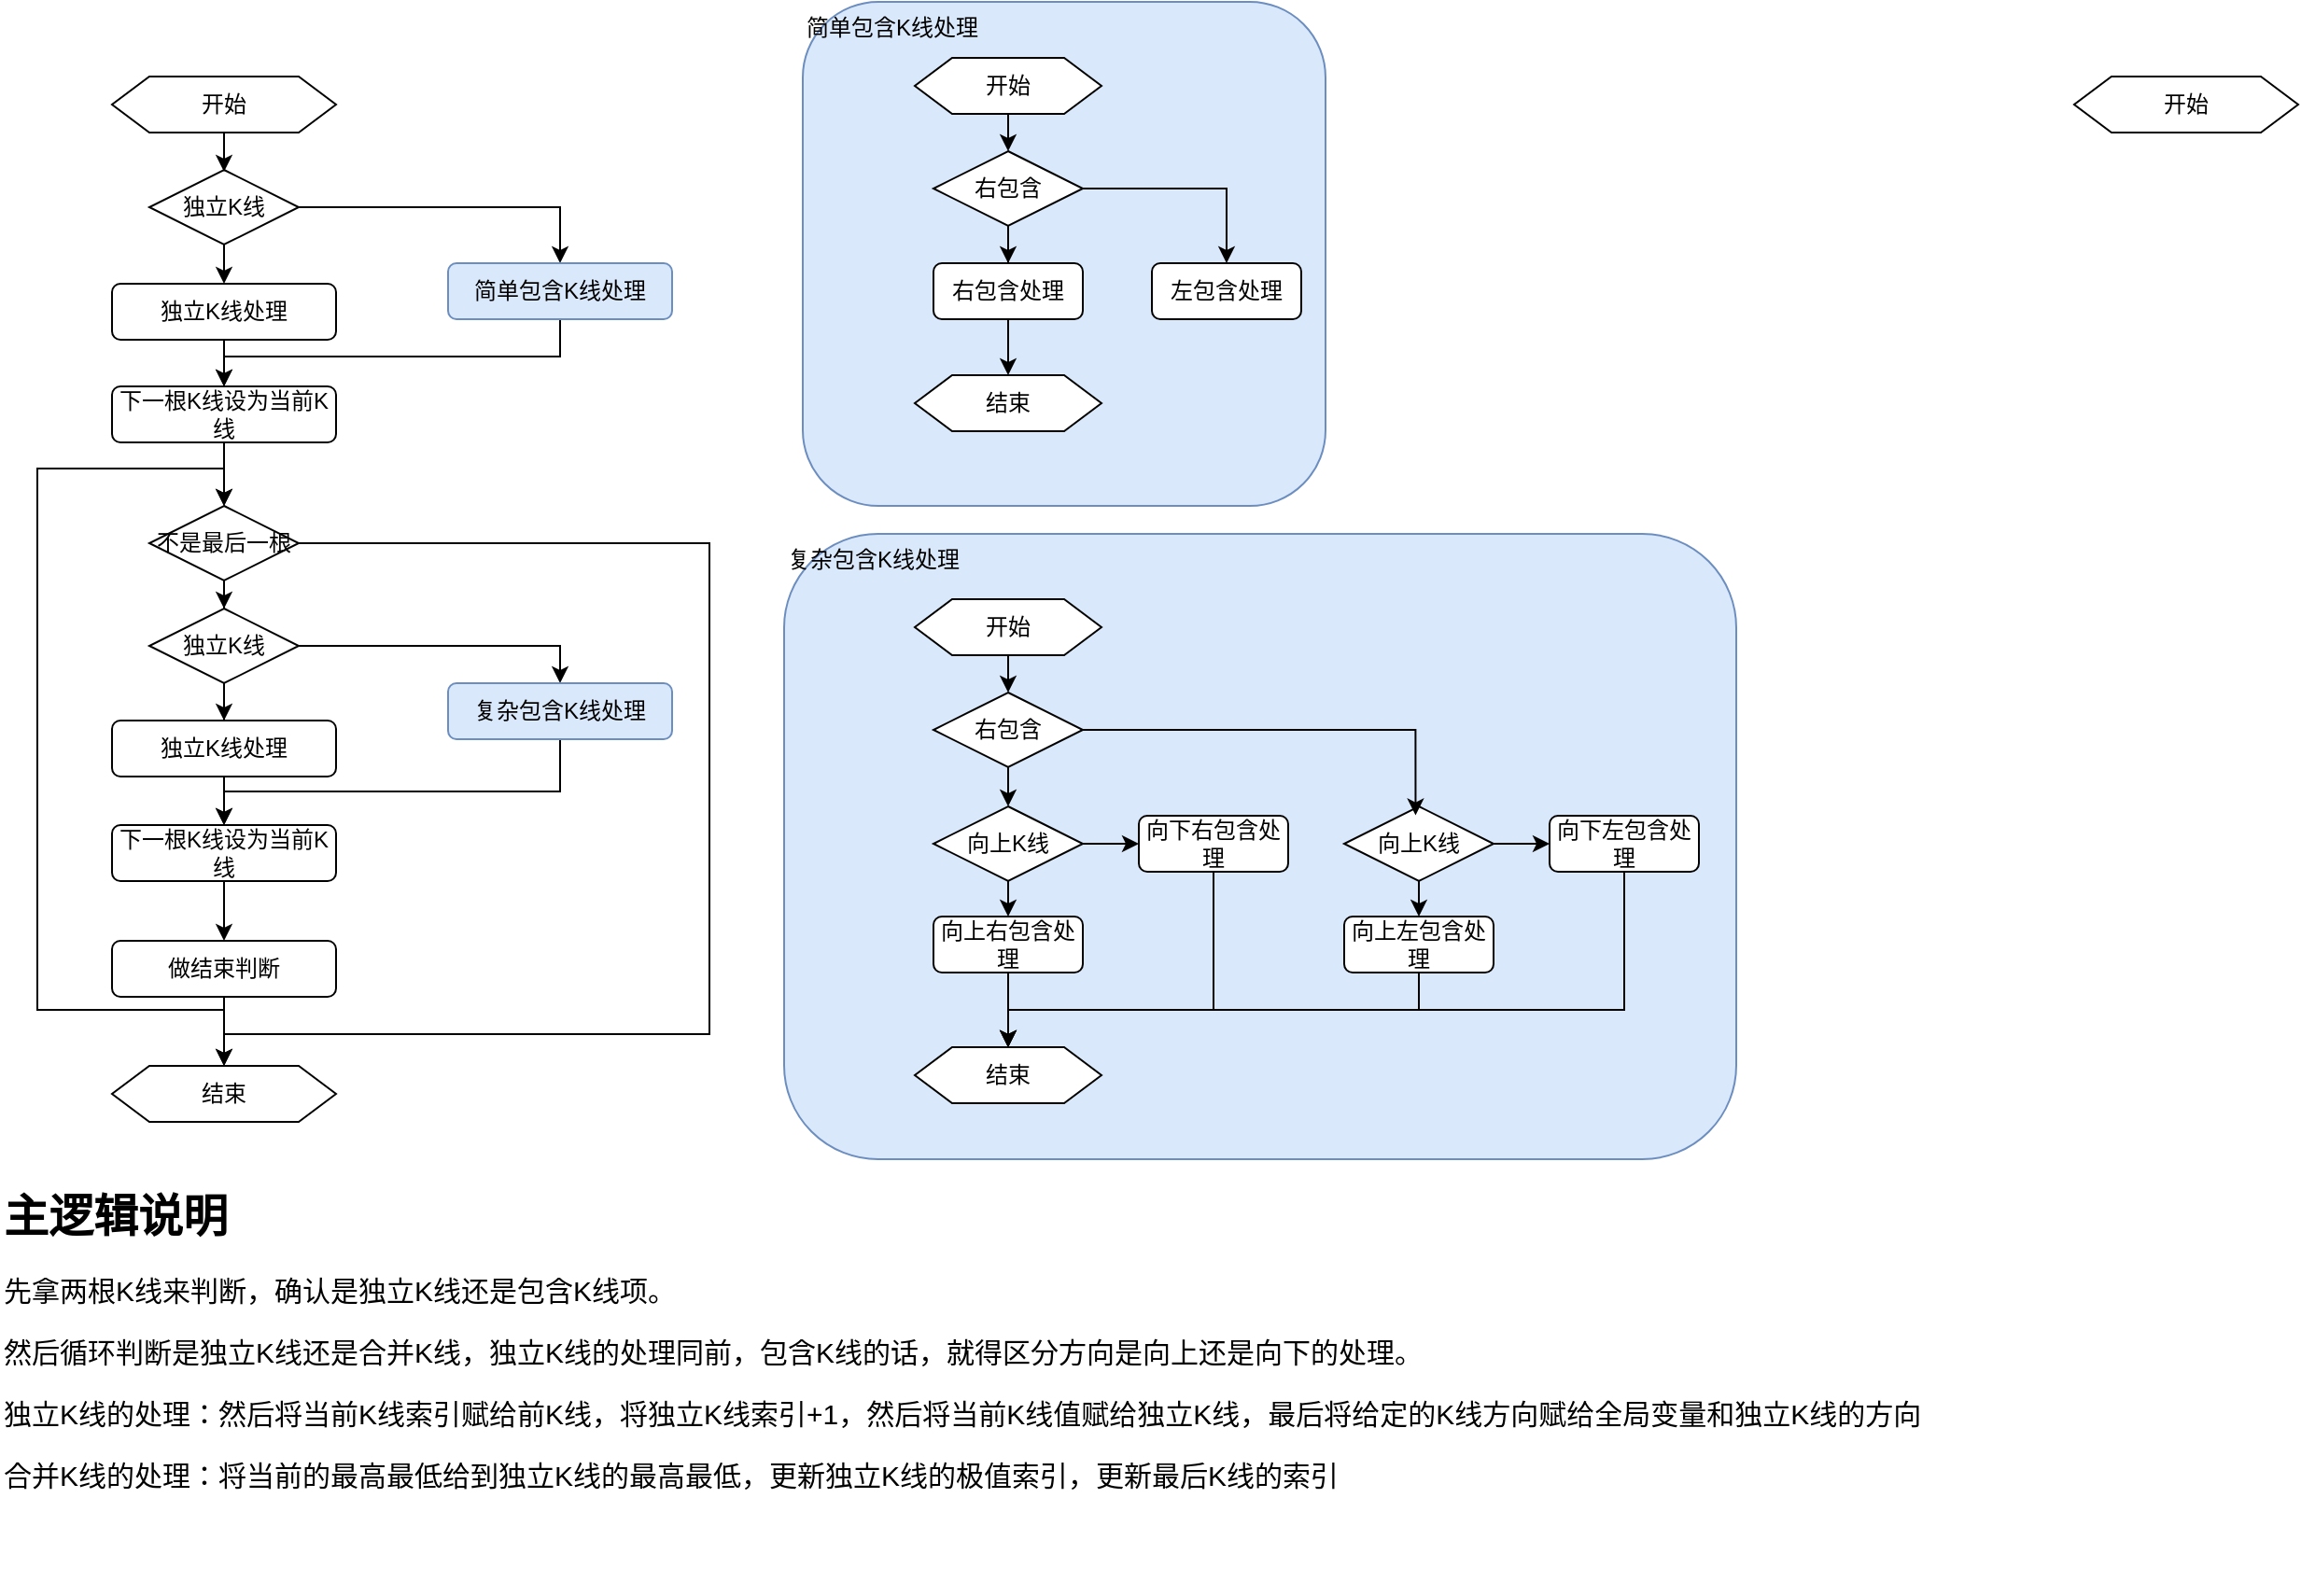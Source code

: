 <mxfile version="24.7.5">
  <diagram name="合并K线" id="Wlh-KiL8eT8eEFKsj3go">
    <mxGraphModel dx="1434" dy="836" grid="1" gridSize="10" guides="1" tooltips="1" connect="1" arrows="1" fold="1" page="1" pageScale="1" pageWidth="827" pageHeight="1169" math="0" shadow="0">
      <root>
        <mxCell id="0" />
        <mxCell id="1" parent="0" />
        <mxCell id="z5o7_3_p9fjKzpceReI_-54" value="简单包含K线处理" style="rounded=1;whiteSpace=wrap;html=1;fillColor=#dae8fc;strokeColor=#6c8ebf;verticalAlign=top;align=left;" parent="1" vertex="1">
          <mxGeometry x="560" y="270" width="280" height="270" as="geometry" />
        </mxCell>
        <mxCell id="z5o7_3_p9fjKzpceReI_-7" style="edgeStyle=orthogonalEdgeStyle;rounded=0;orthogonalLoop=1;jettySize=auto;html=1;exitX=0.5;exitY=1;exitDx=0;exitDy=0;" parent="1" source="z5o7_3_p9fjKzpceReI_-1" target="z5o7_3_p9fjKzpceReI_-6" edge="1">
          <mxGeometry relative="1" as="geometry" />
        </mxCell>
        <mxCell id="z5o7_3_p9fjKzpceReI_-1" value="独立K线处理" style="rounded=1;whiteSpace=wrap;html=1;" parent="1" vertex="1">
          <mxGeometry x="190" y="421" width="120" height="30" as="geometry" />
        </mxCell>
        <mxCell id="z5o7_3_p9fjKzpceReI_-4" style="edgeStyle=orthogonalEdgeStyle;rounded=0;orthogonalLoop=1;jettySize=auto;html=1;exitX=0.5;exitY=1;exitDx=0;exitDy=0;entryX=0.5;entryY=0;entryDx=0;entryDy=0;" parent="1" source="z5o7_3_p9fjKzpceReI_-2" target="z5o7_3_p9fjKzpceReI_-1" edge="1">
          <mxGeometry relative="1" as="geometry" />
        </mxCell>
        <mxCell id="z5o7_3_p9fjKzpceReI_-5" style="edgeStyle=orthogonalEdgeStyle;rounded=0;orthogonalLoop=1;jettySize=auto;html=1;exitX=1;exitY=0.5;exitDx=0;exitDy=0;entryX=0.5;entryY=0;entryDx=0;entryDy=0;" parent="1" source="z5o7_3_p9fjKzpceReI_-2" target="z5o7_3_p9fjKzpceReI_-3" edge="1">
          <mxGeometry relative="1" as="geometry" />
        </mxCell>
        <mxCell id="z5o7_3_p9fjKzpceReI_-2" value="独立K线" style="rhombus;whiteSpace=wrap;html=1;" parent="1" vertex="1">
          <mxGeometry x="210" y="360" width="80" height="40" as="geometry" />
        </mxCell>
        <mxCell id="z5o7_3_p9fjKzpceReI_-43" style="edgeStyle=orthogonalEdgeStyle;rounded=0;orthogonalLoop=1;jettySize=auto;html=1;exitX=0.5;exitY=1;exitDx=0;exitDy=0;" parent="1" source="z5o7_3_p9fjKzpceReI_-3" target="z5o7_3_p9fjKzpceReI_-6" edge="1">
          <mxGeometry relative="1" as="geometry">
            <Array as="points">
              <mxPoint x="430" y="460" />
              <mxPoint x="250" y="460" />
            </Array>
          </mxGeometry>
        </mxCell>
        <mxCell id="z5o7_3_p9fjKzpceReI_-3" value="简单包含K线处理" style="rounded=1;whiteSpace=wrap;html=1;fillColor=#dae8fc;strokeColor=#6c8ebf;" parent="1" vertex="1">
          <mxGeometry x="370" y="410" width="120" height="30" as="geometry" />
        </mxCell>
        <mxCell id="z5o7_3_p9fjKzpceReI_-14" style="edgeStyle=orthogonalEdgeStyle;rounded=0;orthogonalLoop=1;jettySize=auto;html=1;exitX=0.5;exitY=1;exitDx=0;exitDy=0;entryX=0.5;entryY=0;entryDx=0;entryDy=0;" parent="1" source="z5o7_3_p9fjKzpceReI_-6" target="z5o7_3_p9fjKzpceReI_-9" edge="1">
          <mxGeometry relative="1" as="geometry">
            <mxPoint x="250" y="549" as="targetPoint" />
          </mxGeometry>
        </mxCell>
        <mxCell id="z5o7_3_p9fjKzpceReI_-6" value="下一根K线设为当前K线" style="rounded=1;whiteSpace=wrap;html=1;" parent="1" vertex="1">
          <mxGeometry x="190" y="476" width="120" height="30" as="geometry" />
        </mxCell>
        <mxCell id="z5o7_3_p9fjKzpceReI_-15" style="edgeStyle=orthogonalEdgeStyle;rounded=0;orthogonalLoop=1;jettySize=auto;html=1;exitX=0.5;exitY=1;exitDx=0;exitDy=0;" parent="1" source="z5o7_3_p9fjKzpceReI_-9" target="z5o7_3_p9fjKzpceReI_-12" edge="1">
          <mxGeometry relative="1" as="geometry" />
        </mxCell>
        <mxCell id="z5o7_3_p9fjKzpceReI_-35" style="edgeStyle=orthogonalEdgeStyle;rounded=0;orthogonalLoop=1;jettySize=auto;html=1;exitX=1;exitY=0.5;exitDx=0;exitDy=0;entryX=0.5;entryY=0;entryDx=0;entryDy=0;" parent="1" source="z5o7_3_p9fjKzpceReI_-9" target="z5o7_3_p9fjKzpceReI_-37" edge="1">
          <mxGeometry relative="1" as="geometry">
            <mxPoint x="250" y="766" as="targetPoint" />
            <Array as="points">
              <mxPoint x="510" y="560" />
              <mxPoint x="510" y="823" />
              <mxPoint x="250" y="823" />
            </Array>
          </mxGeometry>
        </mxCell>
        <mxCell id="z5o7_3_p9fjKzpceReI_-9" value="不是最后一根" style="rhombus;whiteSpace=wrap;html=1;" parent="1" vertex="1">
          <mxGeometry x="210" y="540" width="80" height="40" as="geometry" />
        </mxCell>
        <mxCell id="z5o7_3_p9fjKzpceReI_-27" style="edgeStyle=orthogonalEdgeStyle;rounded=0;orthogonalLoop=1;jettySize=auto;html=1;" parent="1" source="z5o7_3_p9fjKzpceReI_-11" target="z5o7_3_p9fjKzpceReI_-23" edge="1">
          <mxGeometry relative="1" as="geometry" />
        </mxCell>
        <mxCell id="z5o7_3_p9fjKzpceReI_-11" value="独立K线处理" style="rounded=1;whiteSpace=wrap;html=1;" parent="1" vertex="1">
          <mxGeometry x="190" y="655" width="120" height="30" as="geometry" />
        </mxCell>
        <mxCell id="z5o7_3_p9fjKzpceReI_-16" style="edgeStyle=orthogonalEdgeStyle;rounded=0;orthogonalLoop=1;jettySize=auto;html=1;exitX=0.5;exitY=1;exitDx=0;exitDy=0;" parent="1" source="z5o7_3_p9fjKzpceReI_-12" target="z5o7_3_p9fjKzpceReI_-11" edge="1">
          <mxGeometry relative="1" as="geometry" />
        </mxCell>
        <mxCell id="z5o7_3_p9fjKzpceReI_-26" style="edgeStyle=orthogonalEdgeStyle;rounded=0;orthogonalLoop=1;jettySize=auto;html=1;exitX=1;exitY=0.5;exitDx=0;exitDy=0;entryX=0.5;entryY=0;entryDx=0;entryDy=0;" parent="1" source="z5o7_3_p9fjKzpceReI_-12" target="z5o7_3_p9fjKzpceReI_-13" edge="1">
          <mxGeometry relative="1" as="geometry">
            <mxPoint x="424" y="633" as="targetPoint" />
          </mxGeometry>
        </mxCell>
        <mxCell id="z5o7_3_p9fjKzpceReI_-12" value="独立K线" style="rhombus;whiteSpace=wrap;html=1;" parent="1" vertex="1">
          <mxGeometry x="210" y="595" width="80" height="40" as="geometry" />
        </mxCell>
        <mxCell id="z5o7_3_p9fjKzpceReI_-28" style="edgeStyle=orthogonalEdgeStyle;rounded=0;orthogonalLoop=1;jettySize=auto;html=1;exitX=0.5;exitY=1;exitDx=0;exitDy=0;entryX=0.5;entryY=0;entryDx=0;entryDy=0;" parent="1" source="z5o7_3_p9fjKzpceReI_-13" target="z5o7_3_p9fjKzpceReI_-23" edge="1">
          <mxGeometry relative="1" as="geometry">
            <Array as="points">
              <mxPoint x="430" y="693" />
              <mxPoint x="250" y="693" />
            </Array>
          </mxGeometry>
        </mxCell>
        <mxCell id="z5o7_3_p9fjKzpceReI_-13" value="复杂包含K线处理" style="rounded=1;whiteSpace=wrap;html=1;fillColor=#dae8fc;strokeColor=#6c8ebf;" parent="1" vertex="1">
          <mxGeometry x="370" y="635" width="120" height="30" as="geometry" />
        </mxCell>
        <mxCell id="z5o7_3_p9fjKzpceReI_-42" style="edgeStyle=orthogonalEdgeStyle;rounded=0;orthogonalLoop=1;jettySize=auto;html=1;exitX=0.5;exitY=1;exitDx=0;exitDy=0;" parent="1" source="z5o7_3_p9fjKzpceReI_-23" target="z5o7_3_p9fjKzpceReI_-36" edge="1">
          <mxGeometry relative="1" as="geometry" />
        </mxCell>
        <mxCell id="z5o7_3_p9fjKzpceReI_-23" value="下一根K线设为当前K线" style="rounded=1;whiteSpace=wrap;html=1;" parent="1" vertex="1">
          <mxGeometry x="190" y="711" width="120" height="30" as="geometry" />
        </mxCell>
        <mxCell id="z5o7_3_p9fjKzpceReI_-34" style="edgeStyle=orthogonalEdgeStyle;rounded=0;orthogonalLoop=1;jettySize=auto;html=1;" parent="1" source="z5o7_3_p9fjKzpceReI_-31" edge="1">
          <mxGeometry relative="1" as="geometry">
            <mxPoint x="250" y="343" as="sourcePoint" />
            <mxPoint x="250" y="361" as="targetPoint" />
          </mxGeometry>
        </mxCell>
        <mxCell id="z5o7_3_p9fjKzpceReI_-31" value="开始" style="shape=hexagon;perimeter=hexagonPerimeter2;whiteSpace=wrap;html=1;fixedSize=1;" parent="1" vertex="1">
          <mxGeometry x="190" y="310" width="120" height="30" as="geometry" />
        </mxCell>
        <mxCell id="z5o7_3_p9fjKzpceReI_-38" style="edgeStyle=orthogonalEdgeStyle;rounded=0;orthogonalLoop=1;jettySize=auto;html=1;exitX=0.5;exitY=1;exitDx=0;exitDy=0;" parent="1" source="z5o7_3_p9fjKzpceReI_-36" target="z5o7_3_p9fjKzpceReI_-37" edge="1">
          <mxGeometry relative="1" as="geometry" />
        </mxCell>
        <mxCell id="z5o7_3_p9fjKzpceReI_-39" style="edgeStyle=orthogonalEdgeStyle;rounded=0;orthogonalLoop=1;jettySize=auto;html=1;exitX=0.5;exitY=1;exitDx=0;exitDy=0;entryX=0.5;entryY=0;entryDx=0;entryDy=0;" parent="1" source="z5o7_3_p9fjKzpceReI_-36" target="z5o7_3_p9fjKzpceReI_-9" edge="1">
          <mxGeometry relative="1" as="geometry">
            <Array as="points">
              <mxPoint x="250" y="810" />
              <mxPoint x="150" y="810" />
              <mxPoint x="150" y="520" />
              <mxPoint x="250" y="520" />
            </Array>
          </mxGeometry>
        </mxCell>
        <mxCell id="z5o7_3_p9fjKzpceReI_-36" value="做结束判断" style="rounded=1;whiteSpace=wrap;html=1;" parent="1" vertex="1">
          <mxGeometry x="190" y="773" width="120" height="30" as="geometry" />
        </mxCell>
        <mxCell id="z5o7_3_p9fjKzpceReI_-37" value="结束" style="shape=hexagon;perimeter=hexagonPerimeter2;whiteSpace=wrap;html=1;fixedSize=1;" parent="1" vertex="1">
          <mxGeometry x="190" y="840" width="120" height="30" as="geometry" />
        </mxCell>
        <mxCell id="z5o7_3_p9fjKzpceReI_-53" style="edgeStyle=orthogonalEdgeStyle;rounded=0;orthogonalLoop=1;jettySize=auto;html=1;exitX=0.5;exitY=1;exitDx=0;exitDy=0;" parent="1" source="z5o7_3_p9fjKzpceReI_-45" target="z5o7_3_p9fjKzpceReI_-51" edge="1">
          <mxGeometry relative="1" as="geometry" />
        </mxCell>
        <mxCell id="z5o7_3_p9fjKzpceReI_-45" value="右包含处理" style="rounded=1;whiteSpace=wrap;html=1;" parent="1" vertex="1">
          <mxGeometry x="630" y="410" width="80" height="30" as="geometry" />
        </mxCell>
        <mxCell id="z5o7_3_p9fjKzpceReI_-48" style="edgeStyle=orthogonalEdgeStyle;rounded=0;orthogonalLoop=1;jettySize=auto;html=1;exitX=0.5;exitY=1;exitDx=0;exitDy=0;" parent="1" source="z5o7_3_p9fjKzpceReI_-46" target="z5o7_3_p9fjKzpceReI_-45" edge="1">
          <mxGeometry relative="1" as="geometry" />
        </mxCell>
        <mxCell id="z5o7_3_p9fjKzpceReI_-49" style="edgeStyle=orthogonalEdgeStyle;rounded=0;orthogonalLoop=1;jettySize=auto;html=1;exitX=1;exitY=0.5;exitDx=0;exitDy=0;entryX=0.5;entryY=0;entryDx=0;entryDy=0;" parent="1" source="z5o7_3_p9fjKzpceReI_-46" target="z5o7_3_p9fjKzpceReI_-47" edge="1">
          <mxGeometry relative="1" as="geometry" />
        </mxCell>
        <mxCell id="z5o7_3_p9fjKzpceReI_-46" value="右包含" style="rhombus;whiteSpace=wrap;html=1;" parent="1" vertex="1">
          <mxGeometry x="630" y="350" width="80" height="40" as="geometry" />
        </mxCell>
        <mxCell id="z5o7_3_p9fjKzpceReI_-47" value="左包含处理" style="rounded=1;whiteSpace=wrap;html=1;" parent="1" vertex="1">
          <mxGeometry x="747" y="410" width="80" height="30" as="geometry" />
        </mxCell>
        <mxCell id="z5o7_3_p9fjKzpceReI_-52" style="edgeStyle=orthogonalEdgeStyle;rounded=0;orthogonalLoop=1;jettySize=auto;html=1;exitX=0.5;exitY=1;exitDx=0;exitDy=0;entryX=0.5;entryY=0;entryDx=0;entryDy=0;" parent="1" source="z5o7_3_p9fjKzpceReI_-50" target="z5o7_3_p9fjKzpceReI_-46" edge="1">
          <mxGeometry relative="1" as="geometry" />
        </mxCell>
        <mxCell id="z5o7_3_p9fjKzpceReI_-50" value="开始" style="shape=hexagon;perimeter=hexagonPerimeter2;whiteSpace=wrap;html=1;fixedSize=1;" parent="1" vertex="1">
          <mxGeometry x="620" y="300" width="100" height="30" as="geometry" />
        </mxCell>
        <mxCell id="z5o7_3_p9fjKzpceReI_-51" value="结束" style="shape=hexagon;perimeter=hexagonPerimeter2;whiteSpace=wrap;html=1;fixedSize=1;" parent="1" vertex="1">
          <mxGeometry x="620" y="470" width="100" height="30" as="geometry" />
        </mxCell>
        <mxCell id="z5o7_3_p9fjKzpceReI_-55" value="复杂包含K线处理" style="rounded=1;whiteSpace=wrap;html=1;fillColor=#dae8fc;strokeColor=#6c8ebf;verticalAlign=top;align=left;" parent="1" vertex="1">
          <mxGeometry x="550" y="555" width="510" height="335" as="geometry" />
        </mxCell>
        <mxCell id="z5o7_3_p9fjKzpceReI_-58" style="edgeStyle=orthogonalEdgeStyle;rounded=0;orthogonalLoop=1;jettySize=auto;html=1;exitX=0.5;exitY=1;exitDx=0;exitDy=0;" parent="1" source="z5o7_3_p9fjKzpceReI_-60" target="z5o7_3_p9fjKzpceReI_-65" edge="1">
          <mxGeometry relative="1" as="geometry">
            <mxPoint x="669.966" y="700" as="targetPoint" />
          </mxGeometry>
        </mxCell>
        <mxCell id="z5o7_3_p9fjKzpceReI_-60" value="右包含" style="rhombus;whiteSpace=wrap;html=1;" parent="1" vertex="1">
          <mxGeometry x="630" y="640" width="80" height="40" as="geometry" />
        </mxCell>
        <mxCell id="z5o7_3_p9fjKzpceReI_-62" style="edgeStyle=orthogonalEdgeStyle;rounded=0;orthogonalLoop=1;jettySize=auto;html=1;exitX=0.5;exitY=1;exitDx=0;exitDy=0;entryX=0.5;entryY=0;entryDx=0;entryDy=0;" parent="1" source="z5o7_3_p9fjKzpceReI_-63" target="z5o7_3_p9fjKzpceReI_-60" edge="1">
          <mxGeometry relative="1" as="geometry" />
        </mxCell>
        <mxCell id="z5o7_3_p9fjKzpceReI_-63" value="开始" style="shape=hexagon;perimeter=hexagonPerimeter2;whiteSpace=wrap;html=1;fixedSize=1;" parent="1" vertex="1">
          <mxGeometry x="620" y="590" width="100" height="30" as="geometry" />
        </mxCell>
        <mxCell id="z5o7_3_p9fjKzpceReI_-64" value="结束" style="shape=hexagon;perimeter=hexagonPerimeter2;whiteSpace=wrap;html=1;fixedSize=1;" parent="1" vertex="1">
          <mxGeometry x="620" y="830" width="100" height="30" as="geometry" />
        </mxCell>
        <mxCell id="z5o7_3_p9fjKzpceReI_-68" style="edgeStyle=orthogonalEdgeStyle;rounded=0;orthogonalLoop=1;jettySize=auto;html=1;exitX=0.5;exitY=1;exitDx=0;exitDy=0;entryX=0.5;entryY=0;entryDx=0;entryDy=0;" parent="1" source="z5o7_3_p9fjKzpceReI_-65" target="z5o7_3_p9fjKzpceReI_-66" edge="1">
          <mxGeometry relative="1" as="geometry" />
        </mxCell>
        <mxCell id="z5o7_3_p9fjKzpceReI_-70" style="edgeStyle=orthogonalEdgeStyle;rounded=0;orthogonalLoop=1;jettySize=auto;html=1;exitX=1;exitY=0.5;exitDx=0;exitDy=0;" parent="1" source="z5o7_3_p9fjKzpceReI_-65" target="z5o7_3_p9fjKzpceReI_-67" edge="1">
          <mxGeometry relative="1" as="geometry" />
        </mxCell>
        <mxCell id="z5o7_3_p9fjKzpceReI_-65" value="向上K线" style="rhombus;whiteSpace=wrap;html=1;" parent="1" vertex="1">
          <mxGeometry x="630" y="701" width="80" height="40" as="geometry" />
        </mxCell>
        <mxCell id="z5o7_3_p9fjKzpceReI_-69" style="edgeStyle=orthogonalEdgeStyle;rounded=0;orthogonalLoop=1;jettySize=auto;html=1;exitX=0.5;exitY=1;exitDx=0;exitDy=0;" parent="1" source="z5o7_3_p9fjKzpceReI_-66" target="z5o7_3_p9fjKzpceReI_-64" edge="1">
          <mxGeometry relative="1" as="geometry" />
        </mxCell>
        <mxCell id="z5o7_3_p9fjKzpceReI_-66" value="向上右包含处理" style="rounded=1;whiteSpace=wrap;html=1;" parent="1" vertex="1">
          <mxGeometry x="630" y="760" width="80" height="30" as="geometry" />
        </mxCell>
        <mxCell id="z5o7_3_p9fjKzpceReI_-73" style="edgeStyle=orthogonalEdgeStyle;rounded=0;orthogonalLoop=1;jettySize=auto;html=1;exitX=0.5;exitY=1;exitDx=0;exitDy=0;entryX=0.5;entryY=0;entryDx=0;entryDy=0;" parent="1" source="z5o7_3_p9fjKzpceReI_-67" target="z5o7_3_p9fjKzpceReI_-64" edge="1">
          <mxGeometry relative="1" as="geometry">
            <Array as="points">
              <mxPoint x="780" y="810" />
              <mxPoint x="670" y="810" />
            </Array>
          </mxGeometry>
        </mxCell>
        <mxCell id="z5o7_3_p9fjKzpceReI_-67" value="向下右包含处理" style="rounded=1;whiteSpace=wrap;html=1;" parent="1" vertex="1">
          <mxGeometry x="740" y="706" width="80" height="30" as="geometry" />
        </mxCell>
        <mxCell id="z5o7_3_p9fjKzpceReI_-80" style="edgeStyle=orthogonalEdgeStyle;rounded=0;orthogonalLoop=1;jettySize=auto;html=1;exitX=0.5;exitY=1;exitDx=0;exitDy=0;entryX=0.5;entryY=0;entryDx=0;entryDy=0;" parent="1" source="z5o7_3_p9fjKzpceReI_-74" target="z5o7_3_p9fjKzpceReI_-64" edge="1">
          <mxGeometry relative="1" as="geometry">
            <Array as="points">
              <mxPoint x="1000" y="810" />
              <mxPoint x="670" y="810" />
            </Array>
          </mxGeometry>
        </mxCell>
        <mxCell id="z5o7_3_p9fjKzpceReI_-74" value="向下左包含处理" style="rounded=1;whiteSpace=wrap;html=1;" parent="1" vertex="1">
          <mxGeometry x="960" y="706" width="80" height="30" as="geometry" />
        </mxCell>
        <mxCell id="z5o7_3_p9fjKzpceReI_-78" style="edgeStyle=orthogonalEdgeStyle;rounded=0;orthogonalLoop=1;jettySize=auto;html=1;exitX=0.5;exitY=1;exitDx=0;exitDy=0;entryX=0.5;entryY=0;entryDx=0;entryDy=0;" parent="1" source="z5o7_3_p9fjKzpceReI_-75" target="z5o7_3_p9fjKzpceReI_-77" edge="1">
          <mxGeometry relative="1" as="geometry" />
        </mxCell>
        <mxCell id="z5o7_3_p9fjKzpceReI_-79" style="edgeStyle=orthogonalEdgeStyle;rounded=0;orthogonalLoop=1;jettySize=auto;html=1;exitX=1;exitY=0.5;exitDx=0;exitDy=0;" parent="1" source="z5o7_3_p9fjKzpceReI_-75" target="z5o7_3_p9fjKzpceReI_-74" edge="1">
          <mxGeometry relative="1" as="geometry" />
        </mxCell>
        <mxCell id="z5o7_3_p9fjKzpceReI_-75" value="向上K线" style="rhombus;whiteSpace=wrap;html=1;" parent="1" vertex="1">
          <mxGeometry x="850" y="701" width="80" height="40" as="geometry" />
        </mxCell>
        <mxCell id="z5o7_3_p9fjKzpceReI_-76" style="edgeStyle=orthogonalEdgeStyle;rounded=0;orthogonalLoop=1;jettySize=auto;html=1;exitX=1;exitY=0.5;exitDx=0;exitDy=0;entryX=0.478;entryY=0.119;entryDx=0;entryDy=0;entryPerimeter=0;" parent="1" source="z5o7_3_p9fjKzpceReI_-60" target="z5o7_3_p9fjKzpceReI_-75" edge="1">
          <mxGeometry relative="1" as="geometry" />
        </mxCell>
        <mxCell id="z5o7_3_p9fjKzpceReI_-81" style="edgeStyle=orthogonalEdgeStyle;rounded=0;orthogonalLoop=1;jettySize=auto;html=1;exitX=0.5;exitY=1;exitDx=0;exitDy=0;entryX=0.5;entryY=0;entryDx=0;entryDy=0;" parent="1" source="z5o7_3_p9fjKzpceReI_-77" target="z5o7_3_p9fjKzpceReI_-64" edge="1">
          <mxGeometry relative="1" as="geometry">
            <Array as="points">
              <mxPoint x="890" y="810" />
              <mxPoint x="670" y="810" />
            </Array>
          </mxGeometry>
        </mxCell>
        <mxCell id="z5o7_3_p9fjKzpceReI_-77" value="向上左包含处理" style="rounded=1;whiteSpace=wrap;html=1;" parent="1" vertex="1">
          <mxGeometry x="850" y="760" width="80" height="30" as="geometry" />
        </mxCell>
        <mxCell id="z5o7_3_p9fjKzpceReI_-82" value="&lt;h1 style=&quot;margin-top: 0px;&quot;&gt;主逻辑说明&lt;/h1&gt;&lt;p style=&quot;font-size: 15px;&quot;&gt;&lt;font style=&quot;font-size: 15px;&quot;&gt;先拿两根K线来判断，确认是独立K线还是包含K线项。&lt;/font&gt;&lt;/p&gt;&lt;p style=&quot;font-size: 15px;&quot;&gt;&lt;font style=&quot;font-size: 15px;&quot;&gt;然后循环判断是独立K线还是合并K线，独立K线的处理同前，包含K线的话，就得区分方向是向上还是向下的处理。&lt;/font&gt;&lt;/p&gt;&lt;p style=&quot;font-size: 15px;&quot;&gt;独立K线的处理：然后将当前K线索引赋给前K线，将独立K线索引+1，然后将当前K线值赋给独立K线，最后将给定的K线方向赋给全局变量和独立K线的方向&lt;/p&gt;&lt;p style=&quot;font-size: 15px;&quot;&gt;合并K线的处理：将当前的最高最低给到独立K线的最高最低，更新独立K线的极值索引，更新最后K线的索引&lt;/p&gt;&lt;p style=&quot;font-size: 15px;&quot;&gt;&lt;font style=&quot;font-size: 15px;&quot;&gt;&lt;br&gt;&lt;/font&gt;&lt;/p&gt;" style="text;html=1;whiteSpace=wrap;overflow=hidden;rounded=0;" parent="1" vertex="1">
          <mxGeometry x="130" y="900" width="1040" height="220" as="geometry" />
        </mxCell>
        <mxCell id="CYBTUpl9YgCQLdti6vpj-1" value="开始" style="shape=hexagon;perimeter=hexagonPerimeter2;whiteSpace=wrap;html=1;fixedSize=1;" vertex="1" parent="1">
          <mxGeometry x="1241" y="310" width="120" height="30" as="geometry" />
        </mxCell>
      </root>
    </mxGraphModel>
  </diagram>
</mxfile>
